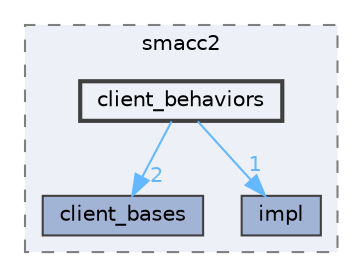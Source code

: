 digraph "smacc2/include/smacc2/client_behaviors"
{
 // LATEX_PDF_SIZE
  bgcolor="transparent";
  edge [fontname=Helvetica,fontsize=10,labelfontname=Helvetica,labelfontsize=10];
  node [fontname=Helvetica,fontsize=10,shape=box,height=0.2,width=0.4];
  compound=true
  subgraph clusterdir_eed814b621bc5ee467e6b11379354493 {
    graph [ bgcolor="#edf0f7", pencolor="grey50", label="smacc2", fontname=Helvetica,fontsize=10 style="filled,dashed", URL="dir_eed814b621bc5ee467e6b11379354493.html",tooltip=""]
  dir_096fc8c44aee9f973533ecd8fd6e10ca [label="client_bases", fillcolor="#a2b4d6", color="grey25", style="filled", URL="dir_096fc8c44aee9f973533ecd8fd6e10ca.html",tooltip=""];
  dir_b3b7ff40e084fb7b961048203109908b [label="impl", fillcolor="#a2b4d6", color="grey25", style="filled", URL="dir_b3b7ff40e084fb7b961048203109908b.html",tooltip=""];
  dir_8e762eb6dcf1217c15311480d1e5b013 [label="client_behaviors", fillcolor="#edf0f7", color="grey25", style="filled,bold", URL="dir_8e762eb6dcf1217c15311480d1e5b013.html",tooltip=""];
  }
  dir_8e762eb6dcf1217c15311480d1e5b013->dir_096fc8c44aee9f973533ecd8fd6e10ca [headlabel="2", labeldistance=1.5 headhref="dir_000011_000009.html" color="steelblue1" fontcolor="steelblue1"];
  dir_8e762eb6dcf1217c15311480d1e5b013->dir_b3b7ff40e084fb7b961048203109908b [headlabel="1", labeldistance=1.5 headhref="dir_000011_000044.html" color="steelblue1" fontcolor="steelblue1"];
}
